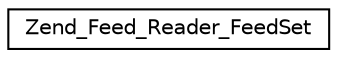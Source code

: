 digraph G
{
  edge [fontname="Helvetica",fontsize="10",labelfontname="Helvetica",labelfontsize="10"];
  node [fontname="Helvetica",fontsize="10",shape=record];
  rankdir="LR";
  Node1 [label="Zend_Feed_Reader_FeedSet",height=0.2,width=0.4,color="black", fillcolor="white", style="filled",URL="$class_zend___feed___reader___feed_set.html"];
}
